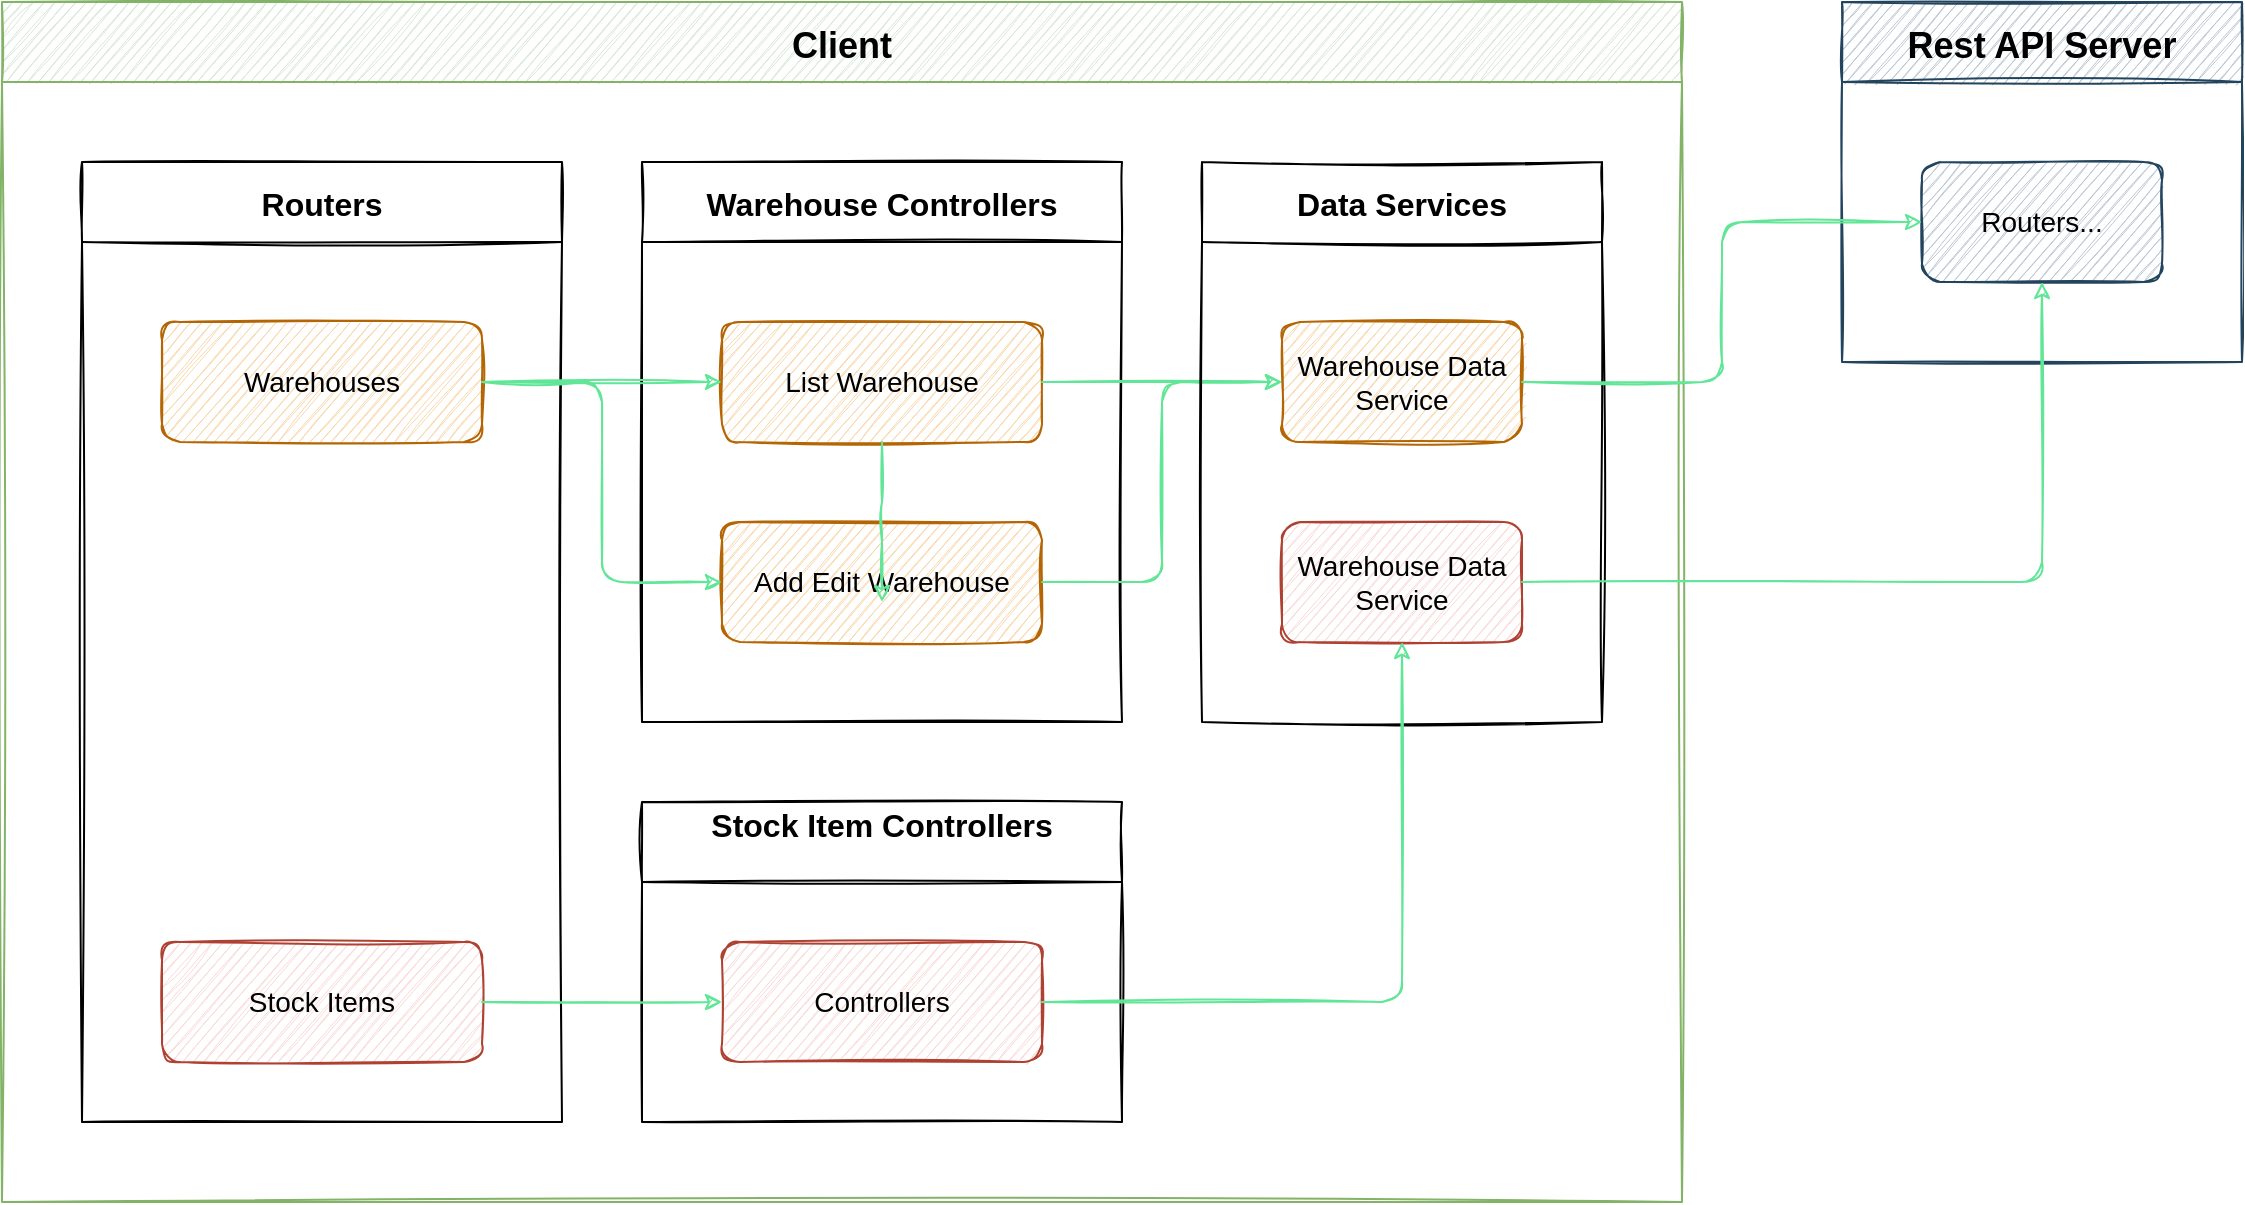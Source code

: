 <mxfile version="15.0.6" type="device"><diagram id="qCTQTq9IJSKSknDi-Qcb" name="Page-1"><mxGraphModel dx="1282" dy="789" grid="1" gridSize="10" guides="1" tooltips="1" connect="1" arrows="1" fold="1" page="1" pageScale="1" pageWidth="1100" pageHeight="850" math="0" shadow="0"><root><mxCell id="0"/><mxCell id="1" parent="0"/><mxCell id="pa_T6W9m9t2i3CZqdEMN-3" value="Client" style="swimlane;fillColor=#d5e8d4;strokeColor=#82b366;sketch=1;startSize=40;fontSize=18;" vertex="1" parent="1"><mxGeometry x="40" y="40" width="840" height="600" as="geometry"/></mxCell><mxCell id="pa_T6W9m9t2i3CZqdEMN-4" value="Routers" style="swimlane;fillColor=none;sketch=1;startSize=40;fontSize=16;" vertex="1" parent="pa_T6W9m9t2i3CZqdEMN-3"><mxGeometry x="40" y="80" width="240" height="480" as="geometry"/></mxCell><mxCell id="pa_T6W9m9t2i3CZqdEMN-8" value="Warehouses" style="rounded=1;whiteSpace=wrap;html=1;sketch=1;strokeColor=#b46504;fillColor=#fad7ac;fontSize=14;" vertex="1" parent="pa_T6W9m9t2i3CZqdEMN-4"><mxGeometry x="40" y="80" width="160" height="60" as="geometry"/></mxCell><mxCell id="pa_T6W9m9t2i3CZqdEMN-9" value="Stock Items&lt;br style=&quot;font-size: 14px;&quot;&gt;" style="rounded=1;whiteSpace=wrap;html=1;sketch=1;strokeColor=#ae4132;fillColor=#fad9d5;fontSize=14;" vertex="1" parent="pa_T6W9m9t2i3CZqdEMN-4"><mxGeometry x="40" y="390" width="160" height="60" as="geometry"/></mxCell><mxCell id="pa_T6W9m9t2i3CZqdEMN-7" value="Warehouse Controllers" style="swimlane;rounded=0;sketch=1;fillColor=none;startSize=40;fontSize=16;" vertex="1" parent="pa_T6W9m9t2i3CZqdEMN-3"><mxGeometry x="320" y="80" width="240" height="280" as="geometry"/></mxCell><mxCell id="pa_T6W9m9t2i3CZqdEMN-5" value="List Warehouse" style="rounded=1;whiteSpace=wrap;html=1;sketch=1;strokeColor=#b46504;fillColor=#fad7ac;fontSize=14;" vertex="1" parent="pa_T6W9m9t2i3CZqdEMN-7"><mxGeometry x="40" y="80" width="160" height="60" as="geometry"/></mxCell><mxCell id="pa_T6W9m9t2i3CZqdEMN-6" value="Add Edit Warehouse&lt;br style=&quot;font-size: 14px;&quot;&gt;" style="rounded=1;whiteSpace=wrap;html=1;sketch=1;strokeColor=#b46504;fillColor=#fad7ac;fontSize=14;" vertex="1" parent="pa_T6W9m9t2i3CZqdEMN-7"><mxGeometry x="40" y="180" width="160" height="60" as="geometry"/></mxCell><mxCell id="pa_T6W9m9t2i3CZqdEMN-12" style="edgeStyle=orthogonalEdgeStyle;curved=0;rounded=1;sketch=1;orthogonalLoop=1;jettySize=auto;html=1;entryX=0;entryY=0.5;entryDx=0;entryDy=0;fontColor=#095C86;strokeColor=#60E696;fillColor=#F694C1;" edge="1" parent="pa_T6W9m9t2i3CZqdEMN-3" source="pa_T6W9m9t2i3CZqdEMN-8" target="pa_T6W9m9t2i3CZqdEMN-5"><mxGeometry relative="1" as="geometry"/></mxCell><mxCell id="pa_T6W9m9t2i3CZqdEMN-13" style="edgeStyle=orthogonalEdgeStyle;curved=0;rounded=1;sketch=1;orthogonalLoop=1;jettySize=auto;html=1;entryX=0;entryY=0.5;entryDx=0;entryDy=0;fontColor=#095C86;strokeColor=#60E696;fillColor=#F694C1;" edge="1" parent="pa_T6W9m9t2i3CZqdEMN-3" source="pa_T6W9m9t2i3CZqdEMN-8" target="pa_T6W9m9t2i3CZqdEMN-6"><mxGeometry relative="1" as="geometry"/></mxCell><mxCell id="pa_T6W9m9t2i3CZqdEMN-14" style="edgeStyle=orthogonalEdgeStyle;curved=0;rounded=1;sketch=1;orthogonalLoop=1;jettySize=auto;html=1;entryX=0;entryY=0.5;entryDx=0;entryDy=0;fontColor=#095C86;strokeColor=#60E696;fillColor=#F694C1;" edge="1" parent="pa_T6W9m9t2i3CZqdEMN-3" source="pa_T6W9m9t2i3CZqdEMN-5" target="pa_T6W9m9t2i3CZqdEMN-11"><mxGeometry relative="1" as="geometry"/></mxCell><mxCell id="pa_T6W9m9t2i3CZqdEMN-15" style="edgeStyle=orthogonalEdgeStyle;curved=0;rounded=1;sketch=1;orthogonalLoop=1;jettySize=auto;html=1;entryX=0;entryY=0.5;entryDx=0;entryDy=0;fontColor=#095C86;strokeColor=#60E696;fillColor=#F694C1;" edge="1" parent="pa_T6W9m9t2i3CZqdEMN-3" source="pa_T6W9m9t2i3CZqdEMN-6" target="pa_T6W9m9t2i3CZqdEMN-11"><mxGeometry relative="1" as="geometry"/></mxCell><mxCell id="pa_T6W9m9t2i3CZqdEMN-19" value="Stock Item Controllers&#10;" style="swimlane;rounded=0;sketch=1;fillColor=none;startSize=40;fontSize=16;" vertex="1" parent="pa_T6W9m9t2i3CZqdEMN-3"><mxGeometry x="320" y="400" width="240" height="160" as="geometry"/></mxCell><mxCell id="pa_T6W9m9t2i3CZqdEMN-20" value="Controllers" style="rounded=1;whiteSpace=wrap;html=1;sketch=1;strokeColor=#ae4132;fillColor=#fad9d5;fontSize=14;" vertex="1" parent="pa_T6W9m9t2i3CZqdEMN-19"><mxGeometry x="40" y="70" width="160" height="60" as="geometry"/></mxCell><mxCell id="pa_T6W9m9t2i3CZqdEMN-21" style="edgeStyle=orthogonalEdgeStyle;curved=0;rounded=1;sketch=1;orthogonalLoop=1;jettySize=auto;html=1;fontColor=#095C86;strokeColor=#60E696;fillColor=#F694C1;" edge="1" parent="pa_T6W9m9t2i3CZqdEMN-3" source="pa_T6W9m9t2i3CZqdEMN-9" target="pa_T6W9m9t2i3CZqdEMN-20"><mxGeometry relative="1" as="geometry"/></mxCell><mxCell id="pa_T6W9m9t2i3CZqdEMN-25" value="Data Services" style="swimlane;rounded=0;sketch=1;fillColor=none;startSize=40;fontSize=16;" vertex="1" parent="pa_T6W9m9t2i3CZqdEMN-3"><mxGeometry x="600" y="80" width="200" height="280" as="geometry"/></mxCell><mxCell id="pa_T6W9m9t2i3CZqdEMN-23" value="Warehouse Data Service" style="rounded=1;whiteSpace=wrap;html=1;sketch=1;strokeColor=#ae4132;fillColor=#fad9d5;fontSize=14;" vertex="1" parent="pa_T6W9m9t2i3CZqdEMN-25"><mxGeometry x="40" y="180" width="120" height="60" as="geometry"/></mxCell><mxCell id="pa_T6W9m9t2i3CZqdEMN-11" value="Warehouse Data Service" style="rounded=1;whiteSpace=wrap;html=1;sketch=1;strokeColor=#b46504;fillColor=#fad7ac;fontSize=14;" vertex="1" parent="pa_T6W9m9t2i3CZqdEMN-25"><mxGeometry x="40" y="80" width="120" height="60" as="geometry"/></mxCell><mxCell id="pa_T6W9m9t2i3CZqdEMN-24" style="edgeStyle=orthogonalEdgeStyle;curved=0;rounded=1;sketch=1;orthogonalLoop=1;jettySize=auto;html=1;entryX=0.5;entryY=1;entryDx=0;entryDy=0;fontColor=#095C86;strokeColor=#60E696;fillColor=#F694C1;" edge="1" parent="pa_T6W9m9t2i3CZqdEMN-3" source="pa_T6W9m9t2i3CZqdEMN-20" target="pa_T6W9m9t2i3CZqdEMN-23"><mxGeometry relative="1" as="geometry"/></mxCell><mxCell id="pa_T6W9m9t2i3CZqdEMN-16" value="Rest API Server" style="swimlane;rounded=0;sketch=1;strokeColor=#23445d;fillColor=#bac8d3;startSize=40;fontSize=18;" vertex="1" parent="1"><mxGeometry x="960" y="40" width="200" height="180" as="geometry"/></mxCell><mxCell id="pa_T6W9m9t2i3CZqdEMN-17" value="Routers..." style="rounded=1;whiteSpace=wrap;html=1;sketch=1;strokeColor=#23445d;fillColor=#bac8d3;fontSize=14;" vertex="1" parent="pa_T6W9m9t2i3CZqdEMN-16"><mxGeometry x="40" y="80" width="120" height="60" as="geometry"/></mxCell><mxCell id="pa_T6W9m9t2i3CZqdEMN-18" style="edgeStyle=orthogonalEdgeStyle;curved=0;rounded=1;sketch=1;orthogonalLoop=1;jettySize=auto;html=1;entryX=0;entryY=0.5;entryDx=0;entryDy=0;fontColor=#095C86;strokeColor=#60E696;fillColor=#F694C1;" edge="1" parent="1" source="pa_T6W9m9t2i3CZqdEMN-11" target="pa_T6W9m9t2i3CZqdEMN-17"><mxGeometry relative="1" as="geometry"/></mxCell><mxCell id="pa_T6W9m9t2i3CZqdEMN-26" style="edgeStyle=orthogonalEdgeStyle;curved=0;rounded=1;sketch=1;orthogonalLoop=1;jettySize=auto;html=1;fontColor=#095C86;strokeColor=#60E696;fillColor=#F694C1;" edge="1" parent="1" source="pa_T6W9m9t2i3CZqdEMN-23" target="pa_T6W9m9t2i3CZqdEMN-17"><mxGeometry relative="1" as="geometry"/></mxCell><mxCell id="pa_T6W9m9t2i3CZqdEMN-28" value="" style="edgeStyle=orthogonalEdgeStyle;curved=0;rounded=1;sketch=1;orthogonalLoop=1;jettySize=auto;html=1;fontSize=16;fontColor=#095C86;strokeColor=#60E696;fillColor=#F694C1;" edge="1" parent="1" source="pa_T6W9m9t2i3CZqdEMN-5"><mxGeometry relative="1" as="geometry"><mxPoint x="480" y="340" as="targetPoint"/></mxGeometry></mxCell></root></mxGraphModel></diagram></mxfile>